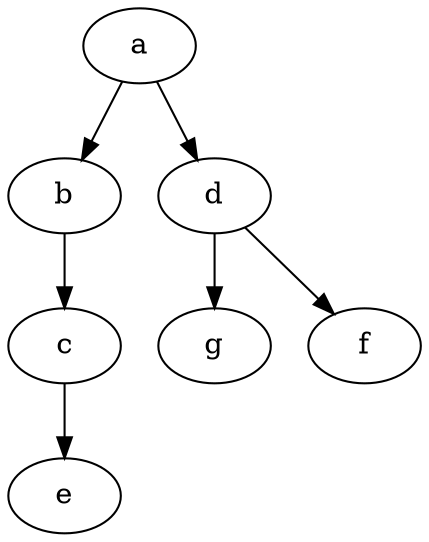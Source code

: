 digraph {
    a;
    b;
    c;
    e;
    d;
    g;
    f;
    a -> b;
    a -> d;
    b -> c;
    c -> e;
    d -> g;
    d -> f;
}
